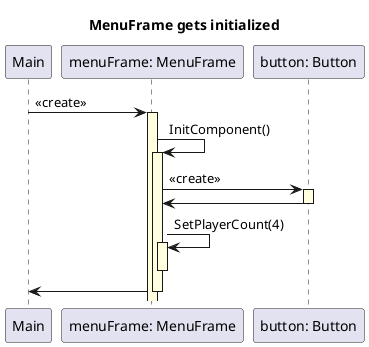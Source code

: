@startuml seq

skinparam SequenceLifeLineBackgroundColor LightYellow

title "MenuFrame gets initialized"

participant "Main" as jvm
participant "menuFrame: MenuFrame" as menuFrame

jvm -> menuFrame ++: <<create>>
menuFrame -> menuFrame ++: InitComponent()

participant "button: Button" as button
menuFrame -> button ++: <<create>>
button -> menuFrame --

menuFrame -> menuFrame ++: SetPlayerCount(4)
deactivate menuFrame

menuFrame -> jvm --

@enduml
